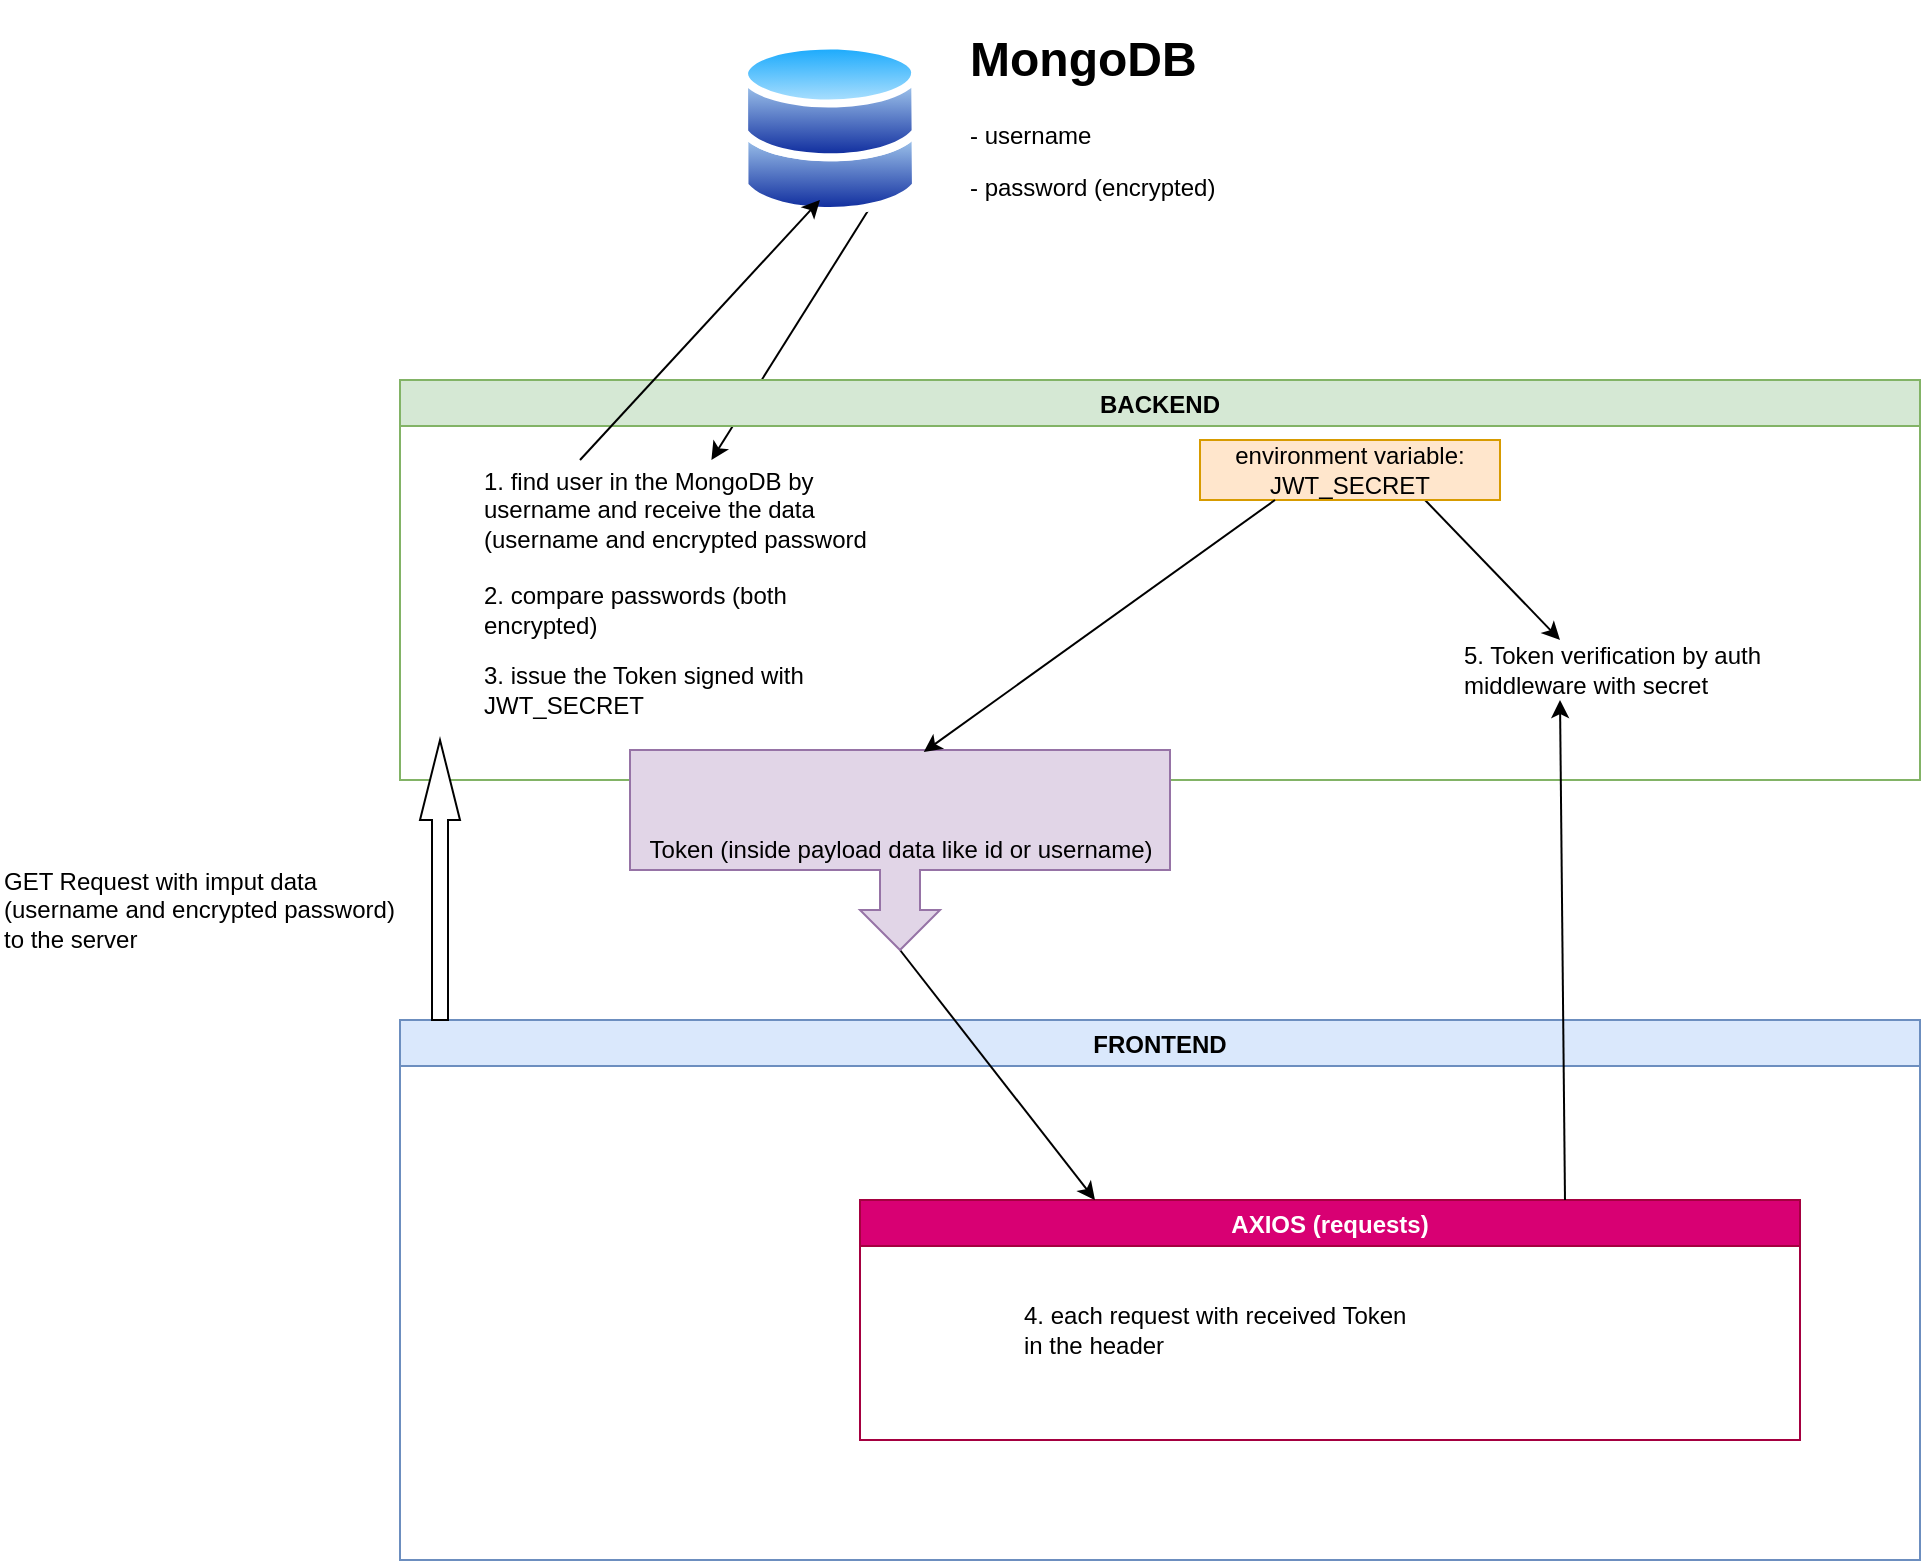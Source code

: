 <mxfile>
    <diagram id="Whwxr7C6oZBUOi9A1Vgr" name="Page-1">
        <mxGraphModel dx="2060" dy="814" grid="1" gridSize="10" guides="1" tooltips="1" connect="1" arrows="1" fold="1" page="1" pageScale="1" pageWidth="850" pageHeight="1100" math="0" shadow="0">
            <root>
                <mxCell id="0"/>
                <mxCell id="1" parent="0"/>
                <mxCell id="15" style="edgeStyle=none;html=1;exitX=0.75;exitY=1;exitDx=0;exitDy=0;" parent="1" source="2" target="13" edge="1">
                    <mxGeometry relative="1" as="geometry"/>
                </mxCell>
                <mxCell id="2" value="" style="aspect=fixed;perimeter=ellipsePerimeter;html=1;align=center;shadow=0;dashed=0;spacingTop=3;image;image=img/lib/active_directory/databases.svg;" parent="1" vertex="1">
                    <mxGeometry x="210" y="30" width="90" height="88.2" as="geometry"/>
                </mxCell>
                <mxCell id="3" value="&lt;h1&gt;MongoDB&lt;/h1&gt;&lt;p&gt;- username&lt;/p&gt;&lt;p&gt;- password (encrypted)&lt;/p&gt;" style="text;html=1;strokeColor=none;fillColor=none;spacing=5;spacingTop=-20;whiteSpace=wrap;overflow=hidden;rounded=0;" parent="1" vertex="1">
                    <mxGeometry x="320" y="20" width="190" height="120" as="geometry"/>
                </mxCell>
                <mxCell id="8" value="BACKEND" style="swimlane;labelBackgroundColor=none;fillColor=#d5e8d4;strokeColor=#82b366;" parent="1" vertex="1">
                    <mxGeometry x="40" y="200" width="760" height="200" as="geometry"/>
                </mxCell>
                <mxCell id="27" style="edgeStyle=none;html=1;exitX=0.75;exitY=1;exitDx=0;exitDy=0;entryX=0.25;entryY=0;entryDx=0;entryDy=0;fontColor=default;" parent="8" source="10" target="23" edge="1">
                    <mxGeometry relative="1" as="geometry"/>
                </mxCell>
                <mxCell id="10" value="environment variable: JWT_SECRET" style="text;html=1;strokeColor=#d79b00;fillColor=#ffe6cc;align=center;verticalAlign=middle;whiteSpace=wrap;rounded=0;" parent="8" vertex="1">
                    <mxGeometry x="400" y="30" width="150" height="30" as="geometry"/>
                </mxCell>
                <mxCell id="13" value="1. find user in the MongoDB by username and receive the data (username and encrypted password" style="text;html=1;strokeColor=none;fillColor=none;align=left;verticalAlign=middle;whiteSpace=wrap;rounded=0;" parent="8" vertex="1">
                    <mxGeometry x="40" y="40" width="200" height="50" as="geometry"/>
                </mxCell>
                <mxCell id="16" value="2. compare passwords (both encrypted)" style="text;html=1;strokeColor=none;fillColor=none;align=left;verticalAlign=middle;whiteSpace=wrap;rounded=0;" parent="8" vertex="1">
                    <mxGeometry x="40" y="100" width="200" height="30" as="geometry"/>
                </mxCell>
                <mxCell id="17" value="3. issue the Token signed with JWT_SECRET" style="text;html=1;strokeColor=none;fillColor=none;align=left;verticalAlign=middle;whiteSpace=wrap;rounded=0;" parent="8" vertex="1">
                    <mxGeometry x="40" y="140" width="200" height="30" as="geometry"/>
                </mxCell>
                <mxCell id="23" value="5. Token verification by auth middleware with secret" style="text;html=1;strokeColor=none;fillColor=none;align=left;verticalAlign=middle;whiteSpace=wrap;rounded=0;" parent="8" vertex="1">
                    <mxGeometry x="530" y="130" width="200" height="30" as="geometry"/>
                </mxCell>
                <mxCell id="11" value="FRONTEND" style="swimlane;fillColor=#dae8fc;strokeColor=#6c8ebf;" parent="1" vertex="1">
                    <mxGeometry x="40" y="520" width="760" height="270" as="geometry"/>
                </mxCell>
                <mxCell id="20" value="AXIOS (requests)" style="swimlane;labelBackgroundColor=none;fillColor=#d80073;strokeColor=#A50040;fontColor=#ffffff;" parent="11" vertex="1">
                    <mxGeometry x="230" y="90" width="470" height="120" as="geometry"/>
                </mxCell>
                <mxCell id="21" value="4. each request with received Token in the header" style="text;html=1;strokeColor=none;fillColor=none;align=left;verticalAlign=middle;whiteSpace=wrap;rounded=0;" parent="20" vertex="1">
                    <mxGeometry x="80" y="40" width="200" height="50" as="geometry"/>
                </mxCell>
                <mxCell id="14" style="edgeStyle=none;html=1;exitX=0.25;exitY=0;exitDx=0;exitDy=0;entryX=0.444;entryY=0.907;entryDx=0;entryDy=0;entryPerimeter=0;" parent="1" source="13" target="2" edge="1">
                    <mxGeometry relative="1" as="geometry"/>
                </mxCell>
                <mxCell id="22" style="edgeStyle=none;html=1;exitX=0;exitY=0;exitDx=100;exitDy=135;exitPerimeter=0;entryX=0.25;entryY=0;entryDx=0;entryDy=0;fontColor=default;" parent="1" source="18" target="20" edge="1">
                    <mxGeometry relative="1" as="geometry"/>
                </mxCell>
                <mxCell id="18" value="Token (inside payload data like id or username)" style="html=1;shadow=0;dashed=0;align=center;verticalAlign=middle;shape=mxgraph.arrows2.calloutArrow;dy=10;dx=20;notch=60;arrowHead=10;labelBackgroundColor=none;fillColor=#e1d5e7;rotation=90;strokeColor=#9673a6;horizontal=0;" parent="1" vertex="1">
                    <mxGeometry x="240" y="300" width="100" height="270" as="geometry"/>
                </mxCell>
                <mxCell id="25" style="edgeStyle=none;html=1;exitX=0.25;exitY=1;exitDx=0;exitDy=0;entryX=0.01;entryY=0.456;entryDx=0;entryDy=0;entryPerimeter=0;fontColor=default;" parent="1" source="10" target="18" edge="1">
                    <mxGeometry relative="1" as="geometry"/>
                </mxCell>
                <mxCell id="26" style="edgeStyle=none;html=1;exitX=0.75;exitY=0;exitDx=0;exitDy=0;entryX=0.25;entryY=1;entryDx=0;entryDy=0;fontColor=default;" parent="1" source="20" target="23" edge="1">
                    <mxGeometry relative="1" as="geometry"/>
                </mxCell>
                <mxCell id="28" value="" style="html=1;shadow=0;dashed=0;align=center;verticalAlign=middle;shape=mxgraph.arrows2.arrow;dy=0.6;dx=40;notch=0;rotation=-90;" vertex="1" parent="1">
                    <mxGeometry x="-10" y="440" width="140" height="20" as="geometry"/>
                </mxCell>
                <mxCell id="29" value="GET Request with imput data (username and encrypted password) to the server" style="text;html=1;strokeColor=none;fillColor=none;align=left;verticalAlign=middle;whiteSpace=wrap;rounded=0;" vertex="1" parent="1">
                    <mxGeometry x="-160" y="440" width="200" height="50" as="geometry"/>
                </mxCell>
            </root>
        </mxGraphModel>
    </diagram>
</mxfile>